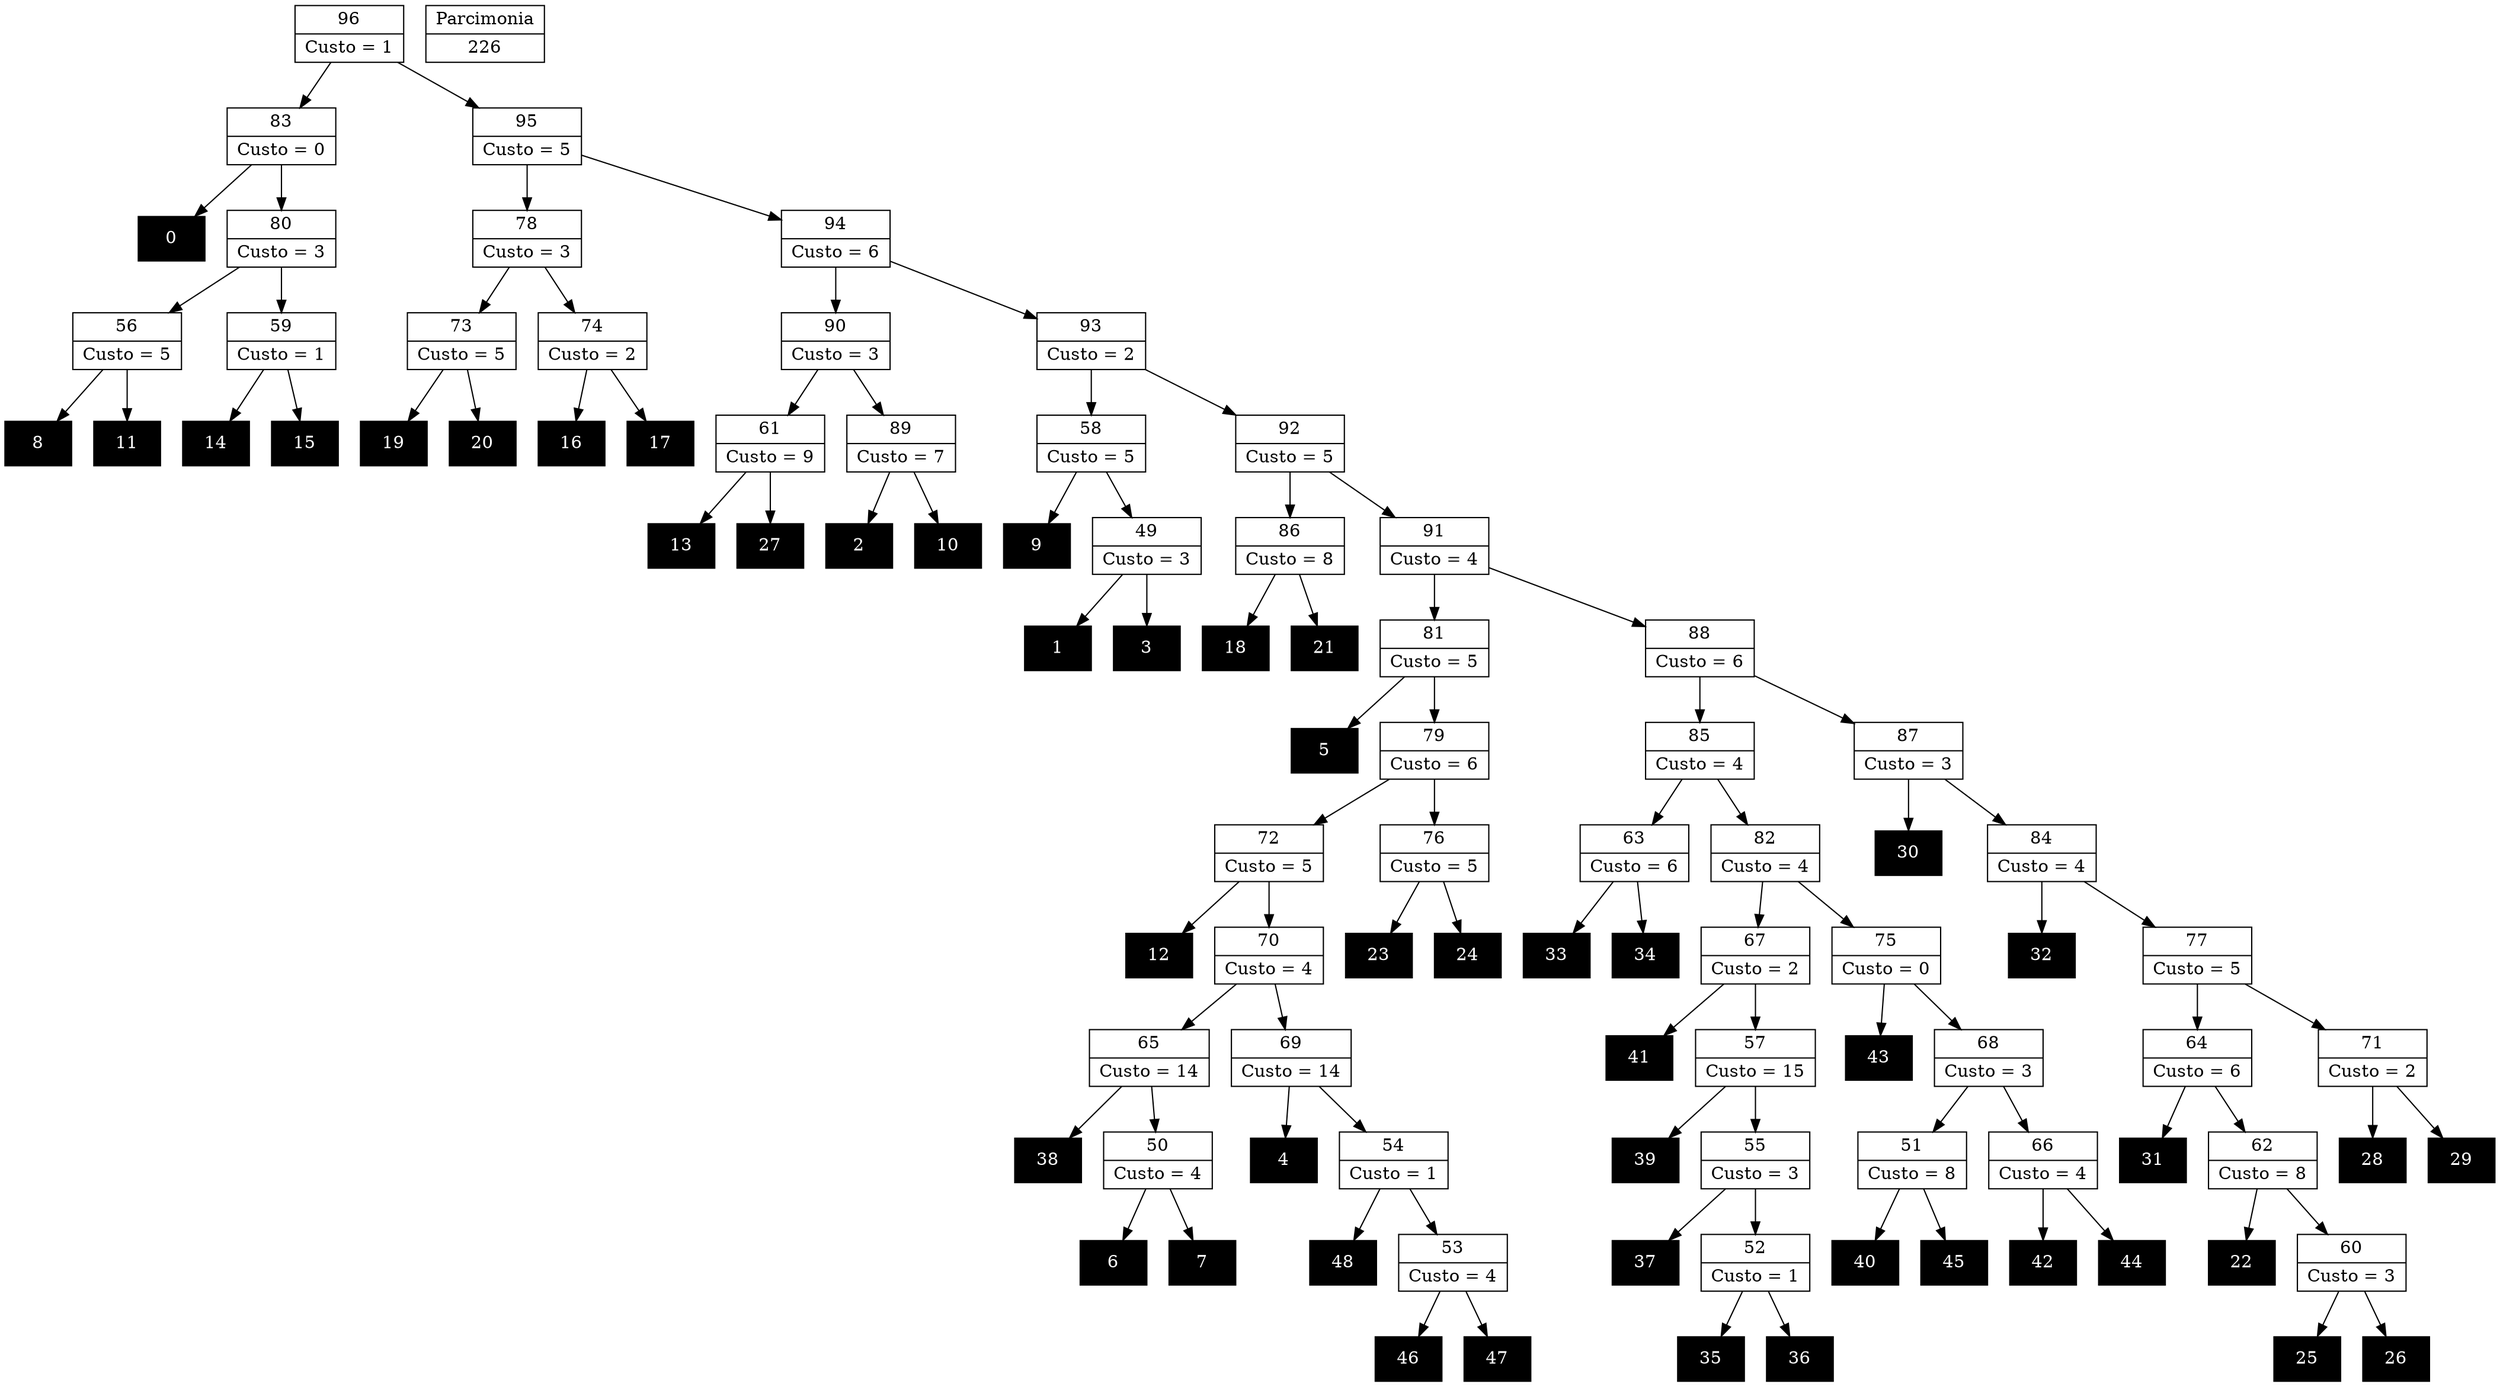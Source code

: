 Digraph G {
0 [shape="record", label="{0}",style=filled, color=black, fontcolor=white,fontsize=14, height=0.5]
1 [shape="record", label="{1}",style=filled, color=black, fontcolor=white,fontsize=14, height=0.5]
2 [shape="record", label="{2}",style=filled, color=black, fontcolor=white,fontsize=14, height=0.5]
3 [shape="record", label="{3}",style=filled, color=black, fontcolor=white,fontsize=14, height=0.5]
4 [shape="record", label="{4}",style=filled, color=black, fontcolor=white,fontsize=14, height=0.5]
5 [shape="record", label="{5}",style=filled, color=black, fontcolor=white,fontsize=14, height=0.5]
6 [shape="record", label="{6}",style=filled, color=black, fontcolor=white,fontsize=14, height=0.5]
7 [shape="record", label="{7}",style=filled, color=black, fontcolor=white,fontsize=14, height=0.5]
8 [shape="record", label="{8}",style=filled, color=black, fontcolor=white,fontsize=14, height=0.5]
9 [shape="record", label="{9}",style=filled, color=black, fontcolor=white,fontsize=14, height=0.5]
10 [shape="record", label="{10}",style=filled, color=black, fontcolor=white,fontsize=14, height=0.5]
11 [shape="record", label="{11}",style=filled, color=black, fontcolor=white,fontsize=14, height=0.5]
12 [shape="record", label="{12}",style=filled, color=black, fontcolor=white,fontsize=14, height=0.5]
13 [shape="record", label="{13}",style=filled, color=black, fontcolor=white,fontsize=14, height=0.5]
14 [shape="record", label="{14}",style=filled, color=black, fontcolor=white,fontsize=14, height=0.5]
15 [shape="record", label="{15}",style=filled, color=black, fontcolor=white,fontsize=14, height=0.5]
16 [shape="record", label="{16}",style=filled, color=black, fontcolor=white,fontsize=14, height=0.5]
17 [shape="record", label="{17}",style=filled, color=black, fontcolor=white,fontsize=14, height=0.5]
18 [shape="record", label="{18}",style=filled, color=black, fontcolor=white,fontsize=14, height=0.5]
19 [shape="record", label="{19}",style=filled, color=black, fontcolor=white,fontsize=14, height=0.5]
20 [shape="record", label="{20}",style=filled, color=black, fontcolor=white,fontsize=14, height=0.5]
21 [shape="record", label="{21}",style=filled, color=black, fontcolor=white,fontsize=14, height=0.5]
22 [shape="record", label="{22}",style=filled, color=black, fontcolor=white,fontsize=14, height=0.5]
23 [shape="record", label="{23}",style=filled, color=black, fontcolor=white,fontsize=14, height=0.5]
24 [shape="record", label="{24}",style=filled, color=black, fontcolor=white,fontsize=14, height=0.5]
25 [shape="record", label="{25}",style=filled, color=black, fontcolor=white,fontsize=14, height=0.5]
26 [shape="record", label="{26}",style=filled, color=black, fontcolor=white,fontsize=14, height=0.5]
27 [shape="record", label="{27}",style=filled, color=black, fontcolor=white,fontsize=14, height=0.5]
28 [shape="record", label="{28}",style=filled, color=black, fontcolor=white,fontsize=14, height=0.5]
29 [shape="record", label="{29}",style=filled, color=black, fontcolor=white,fontsize=14, height=0.5]
30 [shape="record", label="{30}",style=filled, color=black, fontcolor=white,fontsize=14, height=0.5]
31 [shape="record", label="{31}",style=filled, color=black, fontcolor=white,fontsize=14, height=0.5]
32 [shape="record", label="{32}",style=filled, color=black, fontcolor=white,fontsize=14, height=0.5]
33 [shape="record", label="{33}",style=filled, color=black, fontcolor=white,fontsize=14, height=0.5]
34 [shape="record", label="{34}",style=filled, color=black, fontcolor=white,fontsize=14, height=0.5]
35 [shape="record", label="{35}",style=filled, color=black, fontcolor=white,fontsize=14, height=0.5]
36 [shape="record", label="{36}",style=filled, color=black, fontcolor=white,fontsize=14, height=0.5]
37 [shape="record", label="{37}",style=filled, color=black, fontcolor=white,fontsize=14, height=0.5]
38 [shape="record", label="{38}",style=filled, color=black, fontcolor=white,fontsize=14, height=0.5]
39 [shape="record", label="{39}",style=filled, color=black, fontcolor=white,fontsize=14, height=0.5]
40 [shape="record", label="{40}",style=filled, color=black, fontcolor=white,fontsize=14, height=0.5]
41 [shape="record", label="{41}",style=filled, color=black, fontcolor=white,fontsize=14, height=0.5]
42 [shape="record", label="{42}",style=filled, color=black, fontcolor=white,fontsize=14, height=0.5]
43 [shape="record", label="{43}",style=filled, color=black, fontcolor=white,fontsize=14, height=0.5]
44 [shape="record", label="{44}",style=filled, color=black, fontcolor=white,fontsize=14, height=0.5]
45 [shape="record", label="{45}",style=filled, color=black, fontcolor=white,fontsize=14, height=0.5]
46 [shape="record", label="{46}",style=filled, color=black, fontcolor=white,fontsize=14, height=0.5]
47 [shape="record", label="{47}",style=filled, color=black, fontcolor=white,fontsize=14, height=0.5]
48 [shape="record", label="{48}",style=filled, color=black, fontcolor=white,fontsize=14, height=0.5]
49 [shape="record", label="{49|Custo = 3}"]
50 [shape="record", label="{50|Custo = 4}"]
51 [shape="record", label="{51|Custo = 8}"]
52 [shape="record", label="{52|Custo = 1}"]
53 [shape="record", label="{53|Custo = 4}"]
54 [shape="record", label="{54|Custo = 1}"]
55 [shape="record", label="{55|Custo = 3}"]
56 [shape="record", label="{56|Custo = 5}"]
57 [shape="record", label="{57|Custo = 15}"]
58 [shape="record", label="{58|Custo = 5}"]
59 [shape="record", label="{59|Custo = 1}"]
60 [shape="record", label="{60|Custo = 3}"]
61 [shape="record", label="{61|Custo = 9}"]
62 [shape="record", label="{62|Custo = 8}"]
63 [shape="record", label="{63|Custo = 6}"]
64 [shape="record", label="{64|Custo = 6}"]
65 [shape="record", label="{65|Custo = 14}"]
66 [shape="record", label="{66|Custo = 4}"]
67 [shape="record", label="{67|Custo = 2}"]
68 [shape="record", label="{68|Custo = 3}"]
69 [shape="record", label="{69|Custo = 14}"]
70 [shape="record", label="{70|Custo = 4}"]
71 [shape="record", label="{71|Custo = 2}"]
72 [shape="record", label="{72|Custo = 5}"]
73 [shape="record", label="{73|Custo = 5}"]
74 [shape="record", label="{74|Custo = 2}"]
75 [shape="record", label="{75|Custo = 0}"]
76 [shape="record", label="{76|Custo = 5}"]
77 [shape="record", label="{77|Custo = 5}"]
78 [shape="record", label="{78|Custo = 3}"]
79 [shape="record", label="{79|Custo = 6}"]
80 [shape="record", label="{80|Custo = 3}"]
81 [shape="record", label="{81|Custo = 5}"]
82 [shape="record", label="{82|Custo = 4}"]
83 [shape="record", label="{83|Custo = 0}"]
84 [shape="record", label="{84|Custo = 4}"]
85 [shape="record", label="{85|Custo = 4}"]
86 [shape="record", label="{86|Custo = 8}"]
87 [shape="record", label="{87|Custo = 3}"]
88 [shape="record", label="{88|Custo = 6}"]
89 [shape="record", label="{89|Custo = 7}"]
90 [shape="record", label="{90|Custo = 3}"]
91 [shape="record", label="{91|Custo = 4}"]
92 [shape="record", label="{92|Custo = 5}"]
93 [shape="record", label="{93|Custo = 2}"]
94 [shape="record", label="{94|Custo = 6}"]
95 [shape="record", label="{95|Custo = 5}"]
96 [shape="record", label="{96|Custo = 1}"]

49->3
49->1
50->7
50->6
51->45
51->40
52->36
52->35
53->47
53->46
54->53
54->48
55->52
55->37
56->11
56->8
57->55
57->39
58->49
58->9
59->15
59->14
60->26
60->25
61->27
61->13
62->60
62->22
63->34
63->33
64->62
64->31
65->50
65->38
66->44
66->42
67->57
67->41
68->66
68->51
69->54
69->4
70->69
70->65
71->29
71->28
72->70
72->12
73->20
73->19
74->17
74->16
75->68
75->43
76->24
76->23
77->71
77->64
78->74
78->73
79->76
79->72
80->59
80->56
81->79
81->5
82->75
82->67
83->80
83->0
84->77
84->32
85->82
85->63
86->21
86->18
87->84
87->30
88->87
88->85
89->10
89->2
90->89
90->61
91->88
91->81
92->91
92->86
93->92
93->58
94->93
94->90
95->94
95->78
96->95
96->83

226 [shape="record", label="{Parcimonia|226}"]
}